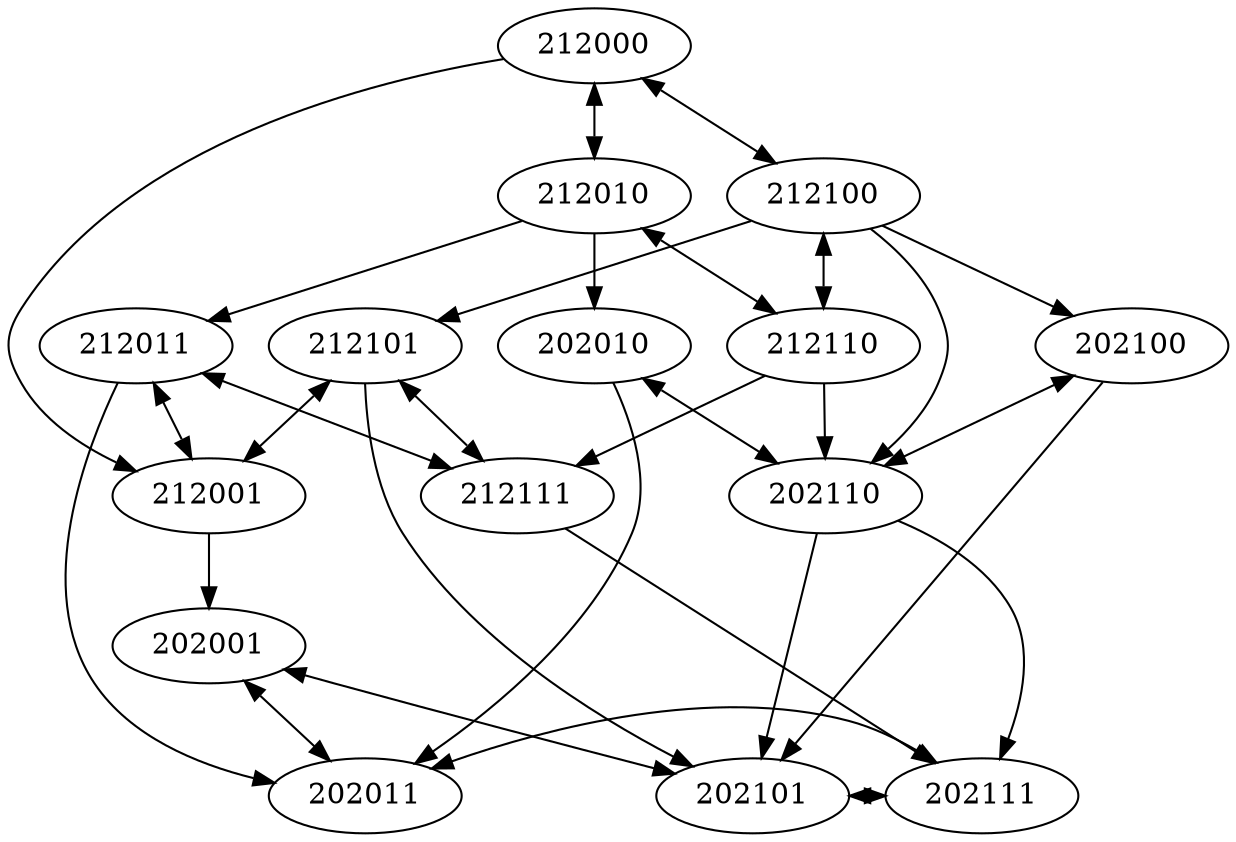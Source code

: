 digraph G{ 
ranksep=.5;
{rank = same ; 
node_8 [label="212000"];}
{rank = same ;
node_10 [label="212010"];
node_12 [label="212100"];}
{rank = same ; 
node_2 [label="202010"];
node_11 [label="212011"];
node_14 [label="212110"];
node_4 [label="202100"];
node_13 [label="212101"];
}
{rank = same ; 
node_9 [label="212001"];
node_6 [label="202110"];
node_15 [label="212111"];}
{rank = same ;
node_3 [label="202011"];
node_7 [label="202111"];
node_5 [label="202101"];
}
{rank = same ;
 node_1 [label="202001"]}

node_1->node_5[penwidth=1, dir=both]
node_1->node_3[penwidth=1, dir=both]
node_2->node_6[penwidth=1, dir=both]
node_2->node_3[penwidth=1]
#node_2->node_1[penwidth=1]
###node_2->node_3[penwidth=1]
node_3->node_7[penwidth=1,dir=both]
##node_3->node_1[penwidth=1]
node_4->node_6[penwidth=1,dir=both]
node_4->node_5[penwidth=1]
###node_4->node_5[penwidth=1]
#node_4->node_1[penwidth=1]
node_5->node_7[penwidth=1,dir=both]
##node_5->node_1[penwidth=1]
##node_6->node_4[penwidth=1]
node_6->node_7[penwidth=1]
node_6->node_5[penwidth=1]
#node_6->node_2[penwidth=1]
###node_6->node_7[penwidth=1]
#node_6->node_3[penwidth=1]
##node_7->node_5[penwidth=1]
##node_7->node_3[penwidth=1]
node_8->node_12[penwidth=1,dir=both]
#node_8->node_4[penwidth=1]
node_8->node_10[penwidth=1,dir=both]
#node_8->node_2[penwidth=1]
node_8->node_9[penwidth=1]
###node_8->node_9[penwidth=1]
node_9->node_1[penwidth=1]
node_9->node_13[penwidth=1,dir=both]
#node_9->node_5[penwidth=1]
###node_9->node_1[penwidth=1]
node_9->node_11[penwidth=1,dir=both]
#node_9->node_3[penwidth=1]
node_10->node_2[penwidth=1]
node_10->node_14[penwidth=1,dir=both]
#node_10->node_6[penwidth=1]
###node_10->node_2[penwidth=1]
##node_10->node_8[penwidth=1]
node_10->node_11[penwidth=1]
#node_10->node_9[penwidth=1]
###node_10->node_11[penwidth=1]
node_11->node_3[penwidth=1]
node_11->node_15[penwidth=1,dir=both]
#node_11->node_7[penwidth=1]
###node_11->node_3[penwidth=1]
##node_11->node_9[penwidth=1]
node_12->node_4[penwidth=1]
###node_12->node_4[penwidth=1]
node_12->node_14[penwidth=1,dir=both]
node_12->node_6[penwidth=1]
node_12->node_13[penwidth=1]
##node_12->node_8[penwidth=1]
###node_12->node_13[penwidth=1]
#node_12->node_9[penwidth=1]
node_13->node_5[penwidth=1]
###node_13->node_5[penwidth=1]
node_13->node_15[penwidth=1,dir=both]
#node_13->node_7[penwidth=1]
##node_13->node_9[penwidth=1]
node_14->node_6[penwidth=1]
###node_14->node_6[penwidth=1]
##node_14->node_12[penwidth=1]
node_14->node_15[penwidth=1]

##node_14->node_13[penwidth=1]

##node_14->node_10[penwidth=1]
###node_14->node_15[penwidth=1]
#node_14->node_11[penwidth=1]
node_15->node_7[penwidth=1]
###node_15->node_7[penwidth=1]
##node_15->node_13[penwidth=1]
##node_15->node_11[penwidth=1]
}
